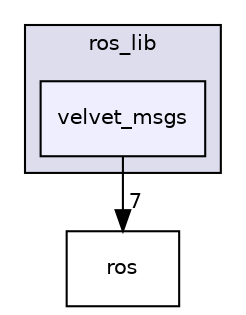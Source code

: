 digraph "velvet_msgs" {
  compound=true
  node [ fontsize="10", fontname="Helvetica"];
  edge [ labelfontsize="10", labelfontname="Helvetica"];
  subgraph clusterdir_90717b3c677f611b706863d5c86b90c7 {
    graph [ bgcolor="#ddddee", pencolor="black", label="ros_lib" fontname="Helvetica", fontsize="10", URL="dir_90717b3c677f611b706863d5c86b90c7.html"]
  dir_530c8916cfa691125f84d812a391d712 [shape=box, label="velvet_msgs", style="filled", fillcolor="#eeeeff", pencolor="black", URL="dir_530c8916cfa691125f84d812a391d712.html"];
  }
  dir_74fd674bff593b67d15dde07bcd4f8f8 [shape=box label="ros" URL="dir_74fd674bff593b67d15dde07bcd4f8f8.html"];
  dir_530c8916cfa691125f84d812a391d712->dir_74fd674bff593b67d15dde07bcd4f8f8 [headlabel="7", labeldistance=1.5 headhref="dir_000021_000025.html"];
}
